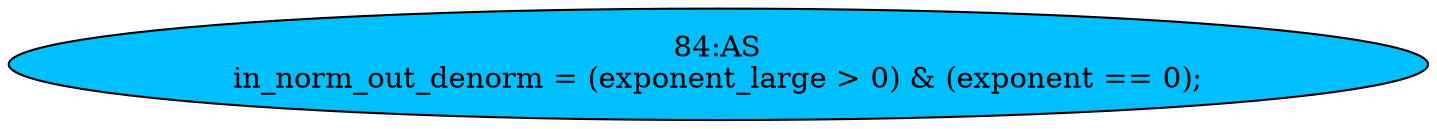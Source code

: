 strict digraph "" {
	node [label="\N"];
	"84:AS"	 [ast="<pyverilog.vparser.ast.Assign object at 0x7f7d59d20750>",
		def_var="['in_norm_out_denorm']",
		fillcolor=deepskyblue,
		label="84:AS
in_norm_out_denorm = (exponent_large > 0) & (exponent == 0);",
		statements="[]",
		style=filled,
		typ=Assign,
		use_var="['exponent_large', 'exponent']"];
}
